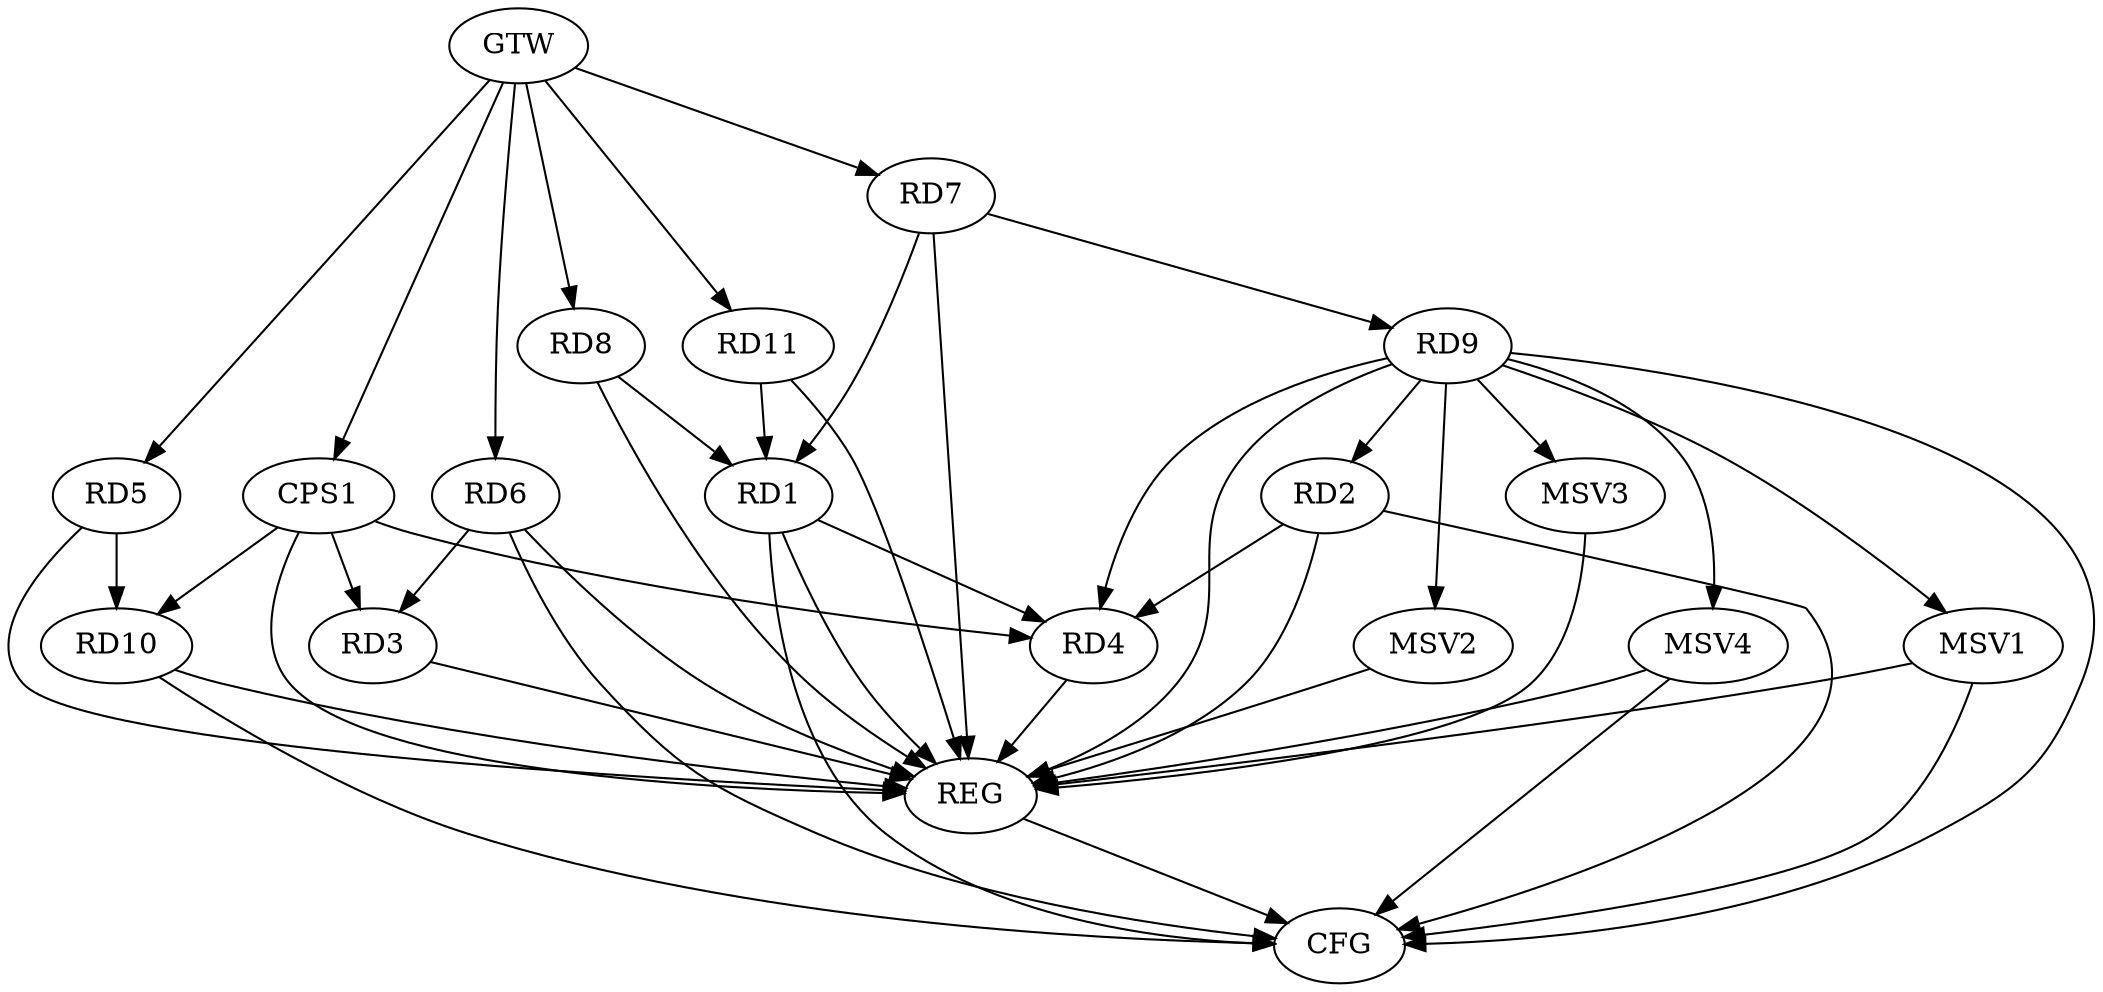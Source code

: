 strict digraph G {
  RD1 [ label="RD1" ];
  RD2 [ label="RD2" ];
  RD3 [ label="RD3" ];
  RD4 [ label="RD4" ];
  RD5 [ label="RD5" ];
  RD6 [ label="RD6" ];
  RD7 [ label="RD7" ];
  RD8 [ label="RD8" ];
  RD9 [ label="RD9" ];
  RD10 [ label="RD10" ];
  RD11 [ label="RD11" ];
  CPS1 [ label="CPS1" ];
  GTW [ label="GTW" ];
  REG [ label="REG" ];
  CFG [ label="CFG" ];
  MSV1 [ label="MSV1" ];
  MSV2 [ label="MSV2" ];
  MSV3 [ label="MSV3" ];
  MSV4 [ label="MSV4" ];
  RD1 -> RD4;
  RD7 -> RD1;
  RD8 -> RD1;
  RD11 -> RD1;
  RD2 -> RD4;
  RD9 -> RD2;
  RD6 -> RD3;
  RD9 -> RD4;
  RD5 -> RD10;
  RD7 -> RD9;
  CPS1 -> RD3;
  CPS1 -> RD4;
  CPS1 -> RD10;
  GTW -> RD5;
  GTW -> RD6;
  GTW -> RD7;
  GTW -> RD8;
  GTW -> RD11;
  GTW -> CPS1;
  RD1 -> REG;
  RD2 -> REG;
  RD3 -> REG;
  RD4 -> REG;
  RD5 -> REG;
  RD6 -> REG;
  RD7 -> REG;
  RD8 -> REG;
  RD9 -> REG;
  RD10 -> REG;
  RD11 -> REG;
  CPS1 -> REG;
  RD10 -> CFG;
  RD2 -> CFG;
  RD6 -> CFG;
  RD9 -> CFG;
  RD1 -> CFG;
  REG -> CFG;
  RD9 -> MSV1;
  MSV1 -> REG;
  MSV1 -> CFG;
  RD9 -> MSV2;
  MSV2 -> REG;
  RD9 -> MSV3;
  MSV3 -> REG;
  RD9 -> MSV4;
  MSV4 -> REG;
  MSV4 -> CFG;
}
